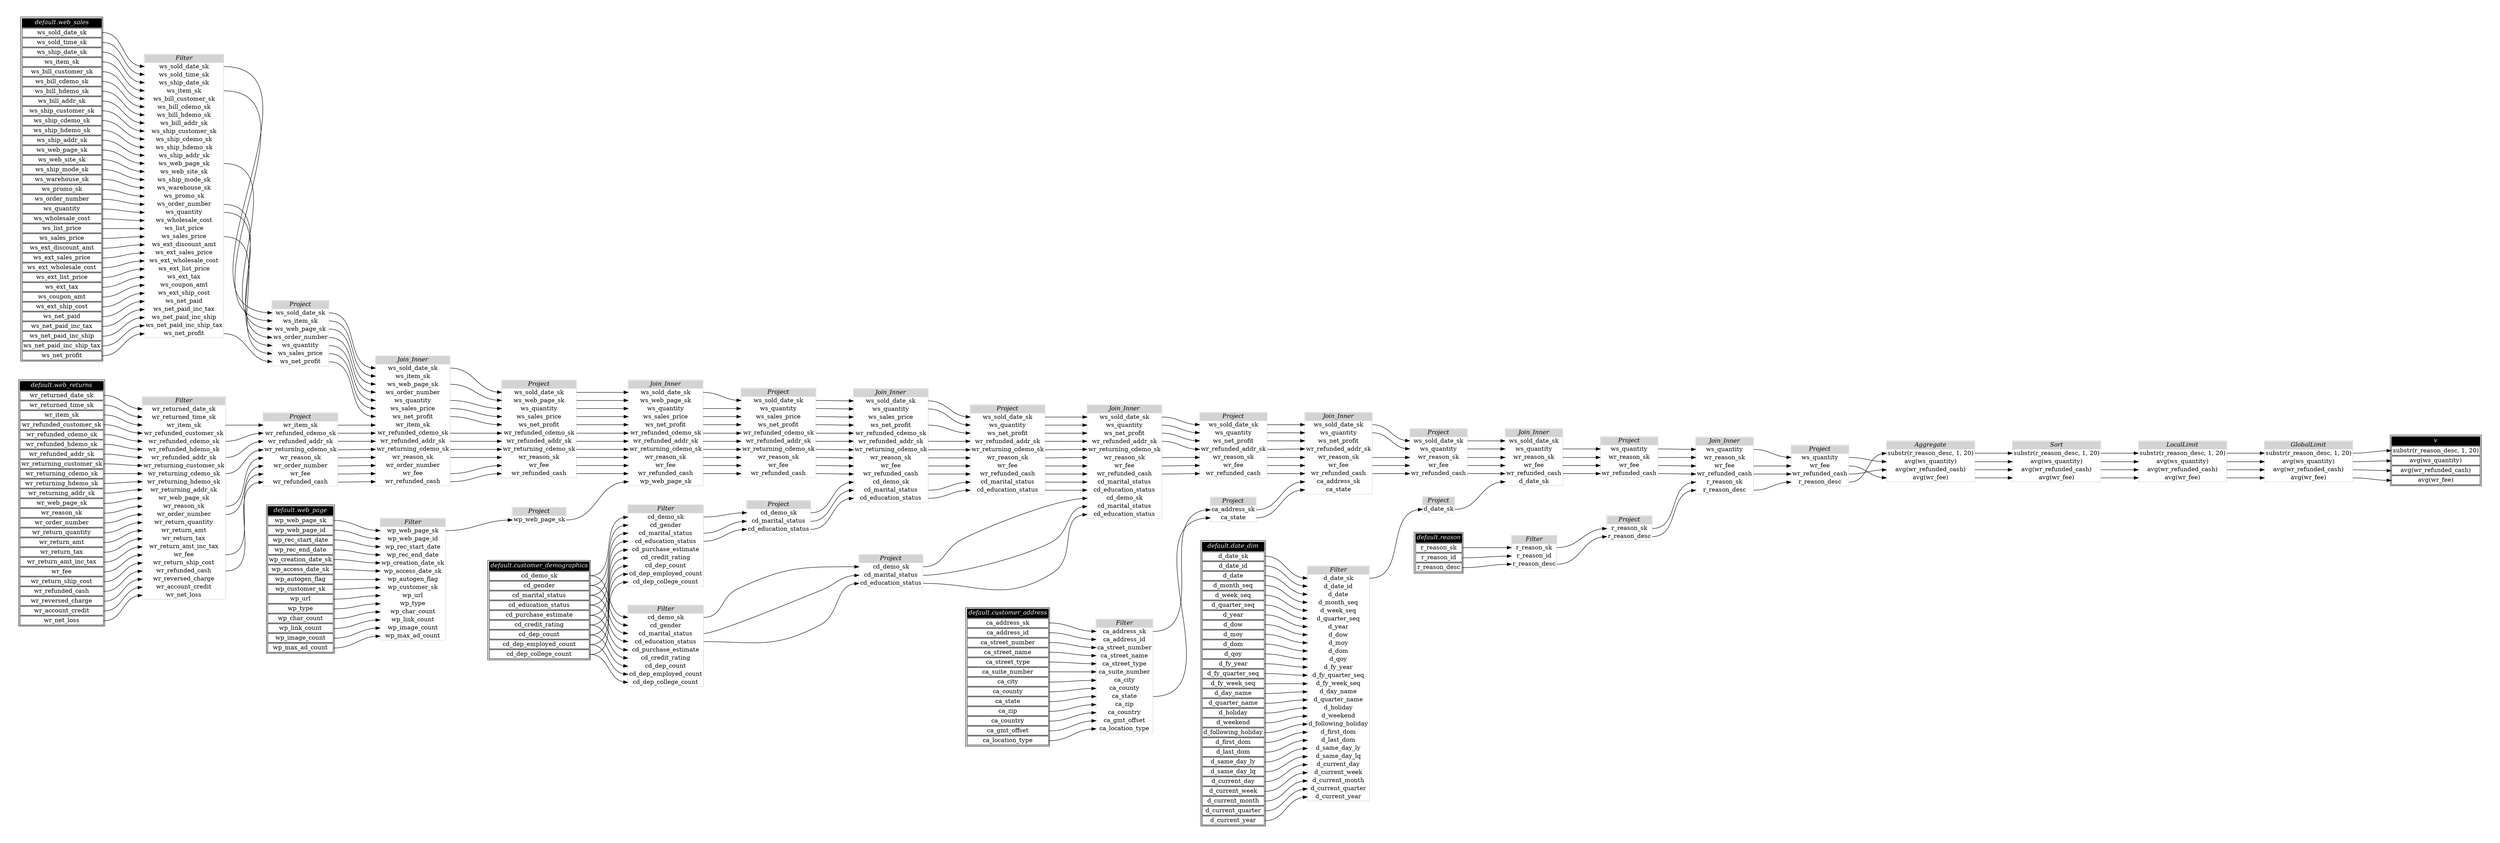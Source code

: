 // Automatically generated by TPCDSFlowTestSuite


digraph {
  graph [pad="0.5" nodesep="0.5" ranksep="1" fontname="Helvetica" rankdir=LR];
  node [shape=plaintext]

  
"Aggregate_295decb" [label=<
<table color="lightgray" border="1" cellborder="0" cellspacing="0">
  <tr><td bgcolor="lightgray" port="nodeName"><i>Aggregate</i></td></tr>
  <tr><td port="0">substr(r_reason_desc, 1, 20)</td></tr>
<tr><td port="1">avg(ws_quantity)</td></tr>
<tr><td port="2">avg(wr_refunded_cash)</td></tr>
<tr><td port="3">avg(wr_fee)</td></tr>
</table>>];
     

"Filter_11ca41c" [label=<
<table color="lightgray" border="1" cellborder="0" cellspacing="0">
  <tr><td bgcolor="lightgray" port="nodeName"><i>Filter</i></td></tr>
  <tr><td port="0">wp_web_page_sk</td></tr>
<tr><td port="1">wp_web_page_id</td></tr>
<tr><td port="2">wp_rec_start_date</td></tr>
<tr><td port="3">wp_rec_end_date</td></tr>
<tr><td port="4">wp_creation_date_sk</td></tr>
<tr><td port="5">wp_access_date_sk</td></tr>
<tr><td port="6">wp_autogen_flag</td></tr>
<tr><td port="7">wp_customer_sk</td></tr>
<tr><td port="8">wp_url</td></tr>
<tr><td port="9">wp_type</td></tr>
<tr><td port="10">wp_char_count</td></tr>
<tr><td port="11">wp_link_count</td></tr>
<tr><td port="12">wp_image_count</td></tr>
<tr><td port="13">wp_max_ad_count</td></tr>
</table>>];
     

"Filter_2bc5980" [label=<
<table color="lightgray" border="1" cellborder="0" cellspacing="0">
  <tr><td bgcolor="lightgray" port="nodeName"><i>Filter</i></td></tr>
  <tr><td port="0">ws_sold_date_sk</td></tr>
<tr><td port="1">ws_sold_time_sk</td></tr>
<tr><td port="2">ws_ship_date_sk</td></tr>
<tr><td port="3">ws_item_sk</td></tr>
<tr><td port="4">ws_bill_customer_sk</td></tr>
<tr><td port="5">ws_bill_cdemo_sk</td></tr>
<tr><td port="6">ws_bill_hdemo_sk</td></tr>
<tr><td port="7">ws_bill_addr_sk</td></tr>
<tr><td port="8">ws_ship_customer_sk</td></tr>
<tr><td port="9">ws_ship_cdemo_sk</td></tr>
<tr><td port="10">ws_ship_hdemo_sk</td></tr>
<tr><td port="11">ws_ship_addr_sk</td></tr>
<tr><td port="12">ws_web_page_sk</td></tr>
<tr><td port="13">ws_web_site_sk</td></tr>
<tr><td port="14">ws_ship_mode_sk</td></tr>
<tr><td port="15">ws_warehouse_sk</td></tr>
<tr><td port="16">ws_promo_sk</td></tr>
<tr><td port="17">ws_order_number</td></tr>
<tr><td port="18">ws_quantity</td></tr>
<tr><td port="19">ws_wholesale_cost</td></tr>
<tr><td port="20">ws_list_price</td></tr>
<tr><td port="21">ws_sales_price</td></tr>
<tr><td port="22">ws_ext_discount_amt</td></tr>
<tr><td port="23">ws_ext_sales_price</td></tr>
<tr><td port="24">ws_ext_wholesale_cost</td></tr>
<tr><td port="25">ws_ext_list_price</td></tr>
<tr><td port="26">ws_ext_tax</td></tr>
<tr><td port="27">ws_coupon_amt</td></tr>
<tr><td port="28">ws_ext_ship_cost</td></tr>
<tr><td port="29">ws_net_paid</td></tr>
<tr><td port="30">ws_net_paid_inc_tax</td></tr>
<tr><td port="31">ws_net_paid_inc_ship</td></tr>
<tr><td port="32">ws_net_paid_inc_ship_tax</td></tr>
<tr><td port="33">ws_net_profit</td></tr>
</table>>];
     

"Filter_523a640" [label=<
<table color="lightgray" border="1" cellborder="0" cellspacing="0">
  <tr><td bgcolor="lightgray" port="nodeName"><i>Filter</i></td></tr>
  <tr><td port="0">wr_returned_date_sk</td></tr>
<tr><td port="1">wr_returned_time_sk</td></tr>
<tr><td port="2">wr_item_sk</td></tr>
<tr><td port="3">wr_refunded_customer_sk</td></tr>
<tr><td port="4">wr_refunded_cdemo_sk</td></tr>
<tr><td port="5">wr_refunded_hdemo_sk</td></tr>
<tr><td port="6">wr_refunded_addr_sk</td></tr>
<tr><td port="7">wr_returning_customer_sk</td></tr>
<tr><td port="8">wr_returning_cdemo_sk</td></tr>
<tr><td port="9">wr_returning_hdemo_sk</td></tr>
<tr><td port="10">wr_returning_addr_sk</td></tr>
<tr><td port="11">wr_web_page_sk</td></tr>
<tr><td port="12">wr_reason_sk</td></tr>
<tr><td port="13">wr_order_number</td></tr>
<tr><td port="14">wr_return_quantity</td></tr>
<tr><td port="15">wr_return_amt</td></tr>
<tr><td port="16">wr_return_tax</td></tr>
<tr><td port="17">wr_return_amt_inc_tax</td></tr>
<tr><td port="18">wr_fee</td></tr>
<tr><td port="19">wr_return_ship_cost</td></tr>
<tr><td port="20">wr_refunded_cash</td></tr>
<tr><td port="21">wr_reversed_charge</td></tr>
<tr><td port="22">wr_account_credit</td></tr>
<tr><td port="23">wr_net_loss</td></tr>
</table>>];
     

"Filter_6f2669e" [label=<
<table color="lightgray" border="1" cellborder="0" cellspacing="0">
  <tr><td bgcolor="lightgray" port="nodeName"><i>Filter</i></td></tr>
  <tr><td port="0">cd_demo_sk</td></tr>
<tr><td port="1">cd_gender</td></tr>
<tr><td port="2">cd_marital_status</td></tr>
<tr><td port="3">cd_education_status</td></tr>
<tr><td port="4">cd_purchase_estimate</td></tr>
<tr><td port="5">cd_credit_rating</td></tr>
<tr><td port="6">cd_dep_count</td></tr>
<tr><td port="7">cd_dep_employed_count</td></tr>
<tr><td port="8">cd_dep_college_count</td></tr>
</table>>];
     

"Filter_710bdc5" [label=<
<table color="lightgray" border="1" cellborder="0" cellspacing="0">
  <tr><td bgcolor="lightgray" port="nodeName"><i>Filter</i></td></tr>
  <tr><td port="0">ca_address_sk</td></tr>
<tr><td port="1">ca_address_id</td></tr>
<tr><td port="2">ca_street_number</td></tr>
<tr><td port="3">ca_street_name</td></tr>
<tr><td port="4">ca_street_type</td></tr>
<tr><td port="5">ca_suite_number</td></tr>
<tr><td port="6">ca_city</td></tr>
<tr><td port="7">ca_county</td></tr>
<tr><td port="8">ca_state</td></tr>
<tr><td port="9">ca_zip</td></tr>
<tr><td port="10">ca_country</td></tr>
<tr><td port="11">ca_gmt_offset</td></tr>
<tr><td port="12">ca_location_type</td></tr>
</table>>];
     

"Filter_73ae892" [label=<
<table color="lightgray" border="1" cellborder="0" cellspacing="0">
  <tr><td bgcolor="lightgray" port="nodeName"><i>Filter</i></td></tr>
  <tr><td port="0">cd_demo_sk</td></tr>
<tr><td port="1">cd_gender</td></tr>
<tr><td port="2">cd_marital_status</td></tr>
<tr><td port="3">cd_education_status</td></tr>
<tr><td port="4">cd_purchase_estimate</td></tr>
<tr><td port="5">cd_credit_rating</td></tr>
<tr><td port="6">cd_dep_count</td></tr>
<tr><td port="7">cd_dep_employed_count</td></tr>
<tr><td port="8">cd_dep_college_count</td></tr>
</table>>];
     

"Filter_a2687f5" [label=<
<table color="lightgray" border="1" cellborder="0" cellspacing="0">
  <tr><td bgcolor="lightgray" port="nodeName"><i>Filter</i></td></tr>
  <tr><td port="0">r_reason_sk</td></tr>
<tr><td port="1">r_reason_id</td></tr>
<tr><td port="2">r_reason_desc</td></tr>
</table>>];
     

"Filter_d9fa463" [label=<
<table color="lightgray" border="1" cellborder="0" cellspacing="0">
  <tr><td bgcolor="lightgray" port="nodeName"><i>Filter</i></td></tr>
  <tr><td port="0">d_date_sk</td></tr>
<tr><td port="1">d_date_id</td></tr>
<tr><td port="2">d_date</td></tr>
<tr><td port="3">d_month_seq</td></tr>
<tr><td port="4">d_week_seq</td></tr>
<tr><td port="5">d_quarter_seq</td></tr>
<tr><td port="6">d_year</td></tr>
<tr><td port="7">d_dow</td></tr>
<tr><td port="8">d_moy</td></tr>
<tr><td port="9">d_dom</td></tr>
<tr><td port="10">d_qoy</td></tr>
<tr><td port="11">d_fy_year</td></tr>
<tr><td port="12">d_fy_quarter_seq</td></tr>
<tr><td port="13">d_fy_week_seq</td></tr>
<tr><td port="14">d_day_name</td></tr>
<tr><td port="15">d_quarter_name</td></tr>
<tr><td port="16">d_holiday</td></tr>
<tr><td port="17">d_weekend</td></tr>
<tr><td port="18">d_following_holiday</td></tr>
<tr><td port="19">d_first_dom</td></tr>
<tr><td port="20">d_last_dom</td></tr>
<tr><td port="21">d_same_day_ly</td></tr>
<tr><td port="22">d_same_day_lq</td></tr>
<tr><td port="23">d_current_day</td></tr>
<tr><td port="24">d_current_week</td></tr>
<tr><td port="25">d_current_month</td></tr>
<tr><td port="26">d_current_quarter</td></tr>
<tr><td port="27">d_current_year</td></tr>
</table>>];
     

"GlobalLimit_e3fc030" [label=<
<table color="lightgray" border="1" cellborder="0" cellspacing="0">
  <tr><td bgcolor="lightgray" port="nodeName"><i>GlobalLimit</i></td></tr>
  <tr><td port="0">substr(r_reason_desc, 1, 20)</td></tr>
<tr><td port="1">avg(ws_quantity)</td></tr>
<tr><td port="2">avg(wr_refunded_cash)</td></tr>
<tr><td port="3">avg(wr_fee)</td></tr>
</table>>];
     

"Join_Inner_21d0003" [label=<
<table color="lightgray" border="1" cellborder="0" cellspacing="0">
  <tr><td bgcolor="lightgray" port="nodeName"><i>Join_Inner</i></td></tr>
  <tr><td port="0">ws_sold_date_sk</td></tr>
<tr><td port="1">ws_quantity</td></tr>
<tr><td port="2">wr_reason_sk</td></tr>
<tr><td port="3">wr_fee</td></tr>
<tr><td port="4">wr_refunded_cash</td></tr>
<tr><td port="5">d_date_sk</td></tr>
</table>>];
     

"Join_Inner_2adec3c" [label=<
<table color="lightgray" border="1" cellborder="0" cellspacing="0">
  <tr><td bgcolor="lightgray" port="nodeName"><i>Join_Inner</i></td></tr>
  <tr><td port="0">ws_quantity</td></tr>
<tr><td port="1">wr_reason_sk</td></tr>
<tr><td port="2">wr_fee</td></tr>
<tr><td port="3">wr_refunded_cash</td></tr>
<tr><td port="4">r_reason_sk</td></tr>
<tr><td port="5">r_reason_desc</td></tr>
</table>>];
     

"Join_Inner_35f6b9f" [label=<
<table color="lightgray" border="1" cellborder="0" cellspacing="0">
  <tr><td bgcolor="lightgray" port="nodeName"><i>Join_Inner</i></td></tr>
  <tr><td port="0">ws_sold_date_sk</td></tr>
<tr><td port="1">ws_quantity</td></tr>
<tr><td port="2">ws_net_profit</td></tr>
<tr><td port="3">wr_refunded_addr_sk</td></tr>
<tr><td port="4">wr_reason_sk</td></tr>
<tr><td port="5">wr_fee</td></tr>
<tr><td port="6">wr_refunded_cash</td></tr>
<tr><td port="7">ca_address_sk</td></tr>
<tr><td port="8">ca_state</td></tr>
</table>>];
     

"Join_Inner_7e3971f" [label=<
<table color="lightgray" border="1" cellborder="0" cellspacing="0">
  <tr><td bgcolor="lightgray" port="nodeName"><i>Join_Inner</i></td></tr>
  <tr><td port="0">ws_sold_date_sk</td></tr>
<tr><td port="1">ws_item_sk</td></tr>
<tr><td port="2">ws_web_page_sk</td></tr>
<tr><td port="3">ws_order_number</td></tr>
<tr><td port="4">ws_quantity</td></tr>
<tr><td port="5">ws_sales_price</td></tr>
<tr><td port="6">ws_net_profit</td></tr>
<tr><td port="7">wr_item_sk</td></tr>
<tr><td port="8">wr_refunded_cdemo_sk</td></tr>
<tr><td port="9">wr_refunded_addr_sk</td></tr>
<tr><td port="10">wr_returning_cdemo_sk</td></tr>
<tr><td port="11">wr_reason_sk</td></tr>
<tr><td port="12">wr_order_number</td></tr>
<tr><td port="13">wr_fee</td></tr>
<tr><td port="14">wr_refunded_cash</td></tr>
</table>>];
     

"Join_Inner_93b5bb0" [label=<
<table color="lightgray" border="1" cellborder="0" cellspacing="0">
  <tr><td bgcolor="lightgray" port="nodeName"><i>Join_Inner</i></td></tr>
  <tr><td port="0">ws_sold_date_sk</td></tr>
<tr><td port="1">ws_quantity</td></tr>
<tr><td port="2">ws_sales_price</td></tr>
<tr><td port="3">ws_net_profit</td></tr>
<tr><td port="4">wr_refunded_cdemo_sk</td></tr>
<tr><td port="5">wr_refunded_addr_sk</td></tr>
<tr><td port="6">wr_returning_cdemo_sk</td></tr>
<tr><td port="7">wr_reason_sk</td></tr>
<tr><td port="8">wr_fee</td></tr>
<tr><td port="9">wr_refunded_cash</td></tr>
<tr><td port="10">cd_demo_sk</td></tr>
<tr><td port="11">cd_marital_status</td></tr>
<tr><td port="12">cd_education_status</td></tr>
</table>>];
     

"Join_Inner_a5cd4a6" [label=<
<table color="lightgray" border="1" cellborder="0" cellspacing="0">
  <tr><td bgcolor="lightgray" port="nodeName"><i>Join_Inner</i></td></tr>
  <tr><td port="0">ws_sold_date_sk</td></tr>
<tr><td port="1">ws_web_page_sk</td></tr>
<tr><td port="2">ws_quantity</td></tr>
<tr><td port="3">ws_sales_price</td></tr>
<tr><td port="4">ws_net_profit</td></tr>
<tr><td port="5">wr_refunded_cdemo_sk</td></tr>
<tr><td port="6">wr_refunded_addr_sk</td></tr>
<tr><td port="7">wr_returning_cdemo_sk</td></tr>
<tr><td port="8">wr_reason_sk</td></tr>
<tr><td port="9">wr_fee</td></tr>
<tr><td port="10">wr_refunded_cash</td></tr>
<tr><td port="11">wp_web_page_sk</td></tr>
</table>>];
     

"Join_Inner_f6ed523" [label=<
<table color="lightgray" border="1" cellborder="0" cellspacing="0">
  <tr><td bgcolor="lightgray" port="nodeName"><i>Join_Inner</i></td></tr>
  <tr><td port="0">ws_sold_date_sk</td></tr>
<tr><td port="1">ws_quantity</td></tr>
<tr><td port="2">ws_net_profit</td></tr>
<tr><td port="3">wr_refunded_addr_sk</td></tr>
<tr><td port="4">wr_returning_cdemo_sk</td></tr>
<tr><td port="5">wr_reason_sk</td></tr>
<tr><td port="6">wr_fee</td></tr>
<tr><td port="7">wr_refunded_cash</td></tr>
<tr><td port="8">cd_marital_status</td></tr>
<tr><td port="9">cd_education_status</td></tr>
<tr><td port="10">cd_demo_sk</td></tr>
<tr><td port="11">cd_marital_status</td></tr>
<tr><td port="12">cd_education_status</td></tr>
</table>>];
     

"LocalLimit_1cca8e0" [label=<
<table color="lightgray" border="1" cellborder="0" cellspacing="0">
  <tr><td bgcolor="lightgray" port="nodeName"><i>LocalLimit</i></td></tr>
  <tr><td port="0">substr(r_reason_desc, 1, 20)</td></tr>
<tr><td port="1">avg(ws_quantity)</td></tr>
<tr><td port="2">avg(wr_refunded_cash)</td></tr>
<tr><td port="3">avg(wr_fee)</td></tr>
</table>>];
     

"Project_0569db4" [label=<
<table color="lightgray" border="1" cellborder="0" cellspacing="0">
  <tr><td bgcolor="lightgray" port="nodeName"><i>Project</i></td></tr>
  <tr><td port="0">ws_quantity</td></tr>
<tr><td port="1">wr_fee</td></tr>
<tr><td port="2">wr_refunded_cash</td></tr>
<tr><td port="3">r_reason_desc</td></tr>
</table>>];
     

"Project_0d37cda" [label=<
<table color="lightgray" border="1" cellborder="0" cellspacing="0">
  <tr><td bgcolor="lightgray" port="nodeName"><i>Project</i></td></tr>
  <tr><td port="0">wp_web_page_sk</td></tr>
</table>>];
     

"Project_4940da4" [label=<
<table color="lightgray" border="1" cellborder="0" cellspacing="0">
  <tr><td bgcolor="lightgray" port="nodeName"><i>Project</i></td></tr>
  <tr><td port="0">r_reason_sk</td></tr>
<tr><td port="1">r_reason_desc</td></tr>
</table>>];
     

"Project_50820db" [label=<
<table color="lightgray" border="1" cellborder="0" cellspacing="0">
  <tr><td bgcolor="lightgray" port="nodeName"><i>Project</i></td></tr>
  <tr><td port="0">wr_item_sk</td></tr>
<tr><td port="1">wr_refunded_cdemo_sk</td></tr>
<tr><td port="2">wr_refunded_addr_sk</td></tr>
<tr><td port="3">wr_returning_cdemo_sk</td></tr>
<tr><td port="4">wr_reason_sk</td></tr>
<tr><td port="5">wr_order_number</td></tr>
<tr><td port="6">wr_fee</td></tr>
<tr><td port="7">wr_refunded_cash</td></tr>
</table>>];
     

"Project_5390f51" [label=<
<table color="lightgray" border="1" cellborder="0" cellspacing="0">
  <tr><td bgcolor="lightgray" port="nodeName"><i>Project</i></td></tr>
  <tr><td port="0">cd_demo_sk</td></tr>
<tr><td port="1">cd_marital_status</td></tr>
<tr><td port="2">cd_education_status</td></tr>
</table>>];
     

"Project_7036eca" [label=<
<table color="lightgray" border="1" cellborder="0" cellspacing="0">
  <tr><td bgcolor="lightgray" port="nodeName"><i>Project</i></td></tr>
  <tr><td port="0">ws_sold_date_sk</td></tr>
<tr><td port="1">ws_quantity</td></tr>
<tr><td port="2">ws_net_profit</td></tr>
<tr><td port="3">wr_refunded_addr_sk</td></tr>
<tr><td port="4">wr_returning_cdemo_sk</td></tr>
<tr><td port="5">wr_reason_sk</td></tr>
<tr><td port="6">wr_fee</td></tr>
<tr><td port="7">wr_refunded_cash</td></tr>
<tr><td port="8">cd_marital_status</td></tr>
<tr><td port="9">cd_education_status</td></tr>
</table>>];
     

"Project_88e8281" [label=<
<table color="lightgray" border="1" cellborder="0" cellspacing="0">
  <tr><td bgcolor="lightgray" port="nodeName"><i>Project</i></td></tr>
  <tr><td port="0">cd_demo_sk</td></tr>
<tr><td port="1">cd_marital_status</td></tr>
<tr><td port="2">cd_education_status</td></tr>
</table>>];
     

"Project_991ddc4" [label=<
<table color="lightgray" border="1" cellborder="0" cellspacing="0">
  <tr><td bgcolor="lightgray" port="nodeName"><i>Project</i></td></tr>
  <tr><td port="0">ws_sold_date_sk</td></tr>
<tr><td port="1">ws_quantity</td></tr>
<tr><td port="2">wr_reason_sk</td></tr>
<tr><td port="3">wr_fee</td></tr>
<tr><td port="4">wr_refunded_cash</td></tr>
</table>>];
     

"Project_b2585c4" [label=<
<table color="lightgray" border="1" cellborder="0" cellspacing="0">
  <tr><td bgcolor="lightgray" port="nodeName"><i>Project</i></td></tr>
  <tr><td port="0">ws_quantity</td></tr>
<tr><td port="1">wr_reason_sk</td></tr>
<tr><td port="2">wr_fee</td></tr>
<tr><td port="3">wr_refunded_cash</td></tr>
</table>>];
     

"Project_c6f1b71" [label=<
<table color="lightgray" border="1" cellborder="0" cellspacing="0">
  <tr><td bgcolor="lightgray" port="nodeName"><i>Project</i></td></tr>
  <tr><td port="0">ca_address_sk</td></tr>
<tr><td port="1">ca_state</td></tr>
</table>>];
     

"Project_d8b5237" [label=<
<table color="lightgray" border="1" cellborder="0" cellspacing="0">
  <tr><td bgcolor="lightgray" port="nodeName"><i>Project</i></td></tr>
  <tr><td port="0">d_date_sk</td></tr>
</table>>];
     

"Project_dac9060" [label=<
<table color="lightgray" border="1" cellborder="0" cellspacing="0">
  <tr><td bgcolor="lightgray" port="nodeName"><i>Project</i></td></tr>
  <tr><td port="0">ws_sold_date_sk</td></tr>
<tr><td port="1">ws_web_page_sk</td></tr>
<tr><td port="2">ws_quantity</td></tr>
<tr><td port="3">ws_sales_price</td></tr>
<tr><td port="4">ws_net_profit</td></tr>
<tr><td port="5">wr_refunded_cdemo_sk</td></tr>
<tr><td port="6">wr_refunded_addr_sk</td></tr>
<tr><td port="7">wr_returning_cdemo_sk</td></tr>
<tr><td port="8">wr_reason_sk</td></tr>
<tr><td port="9">wr_fee</td></tr>
<tr><td port="10">wr_refunded_cash</td></tr>
</table>>];
     

"Project_dedb735" [label=<
<table color="lightgray" border="1" cellborder="0" cellspacing="0">
  <tr><td bgcolor="lightgray" port="nodeName"><i>Project</i></td></tr>
  <tr><td port="0">ws_sold_date_sk</td></tr>
<tr><td port="1">ws_quantity</td></tr>
<tr><td port="2">ws_sales_price</td></tr>
<tr><td port="3">ws_net_profit</td></tr>
<tr><td port="4">wr_refunded_cdemo_sk</td></tr>
<tr><td port="5">wr_refunded_addr_sk</td></tr>
<tr><td port="6">wr_returning_cdemo_sk</td></tr>
<tr><td port="7">wr_reason_sk</td></tr>
<tr><td port="8">wr_fee</td></tr>
<tr><td port="9">wr_refunded_cash</td></tr>
</table>>];
     

"Project_f2d4c81" [label=<
<table color="lightgray" border="1" cellborder="0" cellspacing="0">
  <tr><td bgcolor="lightgray" port="nodeName"><i>Project</i></td></tr>
  <tr><td port="0">ws_sold_date_sk</td></tr>
<tr><td port="1">ws_item_sk</td></tr>
<tr><td port="2">ws_web_page_sk</td></tr>
<tr><td port="3">ws_order_number</td></tr>
<tr><td port="4">ws_quantity</td></tr>
<tr><td port="5">ws_sales_price</td></tr>
<tr><td port="6">ws_net_profit</td></tr>
</table>>];
     

"Project_fb44339" [label=<
<table color="lightgray" border="1" cellborder="0" cellspacing="0">
  <tr><td bgcolor="lightgray" port="nodeName"><i>Project</i></td></tr>
  <tr><td port="0">ws_sold_date_sk</td></tr>
<tr><td port="1">ws_quantity</td></tr>
<tr><td port="2">ws_net_profit</td></tr>
<tr><td port="3">wr_refunded_addr_sk</td></tr>
<tr><td port="4">wr_reason_sk</td></tr>
<tr><td port="5">wr_fee</td></tr>
<tr><td port="6">wr_refunded_cash</td></tr>
</table>>];
     

"Sort_9555885" [label=<
<table color="lightgray" border="1" cellborder="0" cellspacing="0">
  <tr><td bgcolor="lightgray" port="nodeName"><i>Sort</i></td></tr>
  <tr><td port="0">substr(r_reason_desc, 1, 20)</td></tr>
<tr><td port="1">avg(ws_quantity)</td></tr>
<tr><td port="2">avg(wr_refunded_cash)</td></tr>
<tr><td port="3">avg(wr_fee)</td></tr>
</table>>];
     

"default.customer_address" [color="black" label=<
<table>
  <tr><td bgcolor="black" port="nodeName"><i><font color="white">default.customer_address</font></i></td></tr>
  <tr><td port="0">ca_address_sk</td></tr>
<tr><td port="1">ca_address_id</td></tr>
<tr><td port="2">ca_street_number</td></tr>
<tr><td port="3">ca_street_name</td></tr>
<tr><td port="4">ca_street_type</td></tr>
<tr><td port="5">ca_suite_number</td></tr>
<tr><td port="6">ca_city</td></tr>
<tr><td port="7">ca_county</td></tr>
<tr><td port="8">ca_state</td></tr>
<tr><td port="9">ca_zip</td></tr>
<tr><td port="10">ca_country</td></tr>
<tr><td port="11">ca_gmt_offset</td></tr>
<tr><td port="12">ca_location_type</td></tr>
</table>>];
     

"default.customer_demographics" [color="black" label=<
<table>
  <tr><td bgcolor="black" port="nodeName"><i><font color="white">default.customer_demographics</font></i></td></tr>
  <tr><td port="0">cd_demo_sk</td></tr>
<tr><td port="1">cd_gender</td></tr>
<tr><td port="2">cd_marital_status</td></tr>
<tr><td port="3">cd_education_status</td></tr>
<tr><td port="4">cd_purchase_estimate</td></tr>
<tr><td port="5">cd_credit_rating</td></tr>
<tr><td port="6">cd_dep_count</td></tr>
<tr><td port="7">cd_dep_employed_count</td></tr>
<tr><td port="8">cd_dep_college_count</td></tr>
</table>>];
     

"default.date_dim" [color="black" label=<
<table>
  <tr><td bgcolor="black" port="nodeName"><i><font color="white">default.date_dim</font></i></td></tr>
  <tr><td port="0">d_date_sk</td></tr>
<tr><td port="1">d_date_id</td></tr>
<tr><td port="2">d_date</td></tr>
<tr><td port="3">d_month_seq</td></tr>
<tr><td port="4">d_week_seq</td></tr>
<tr><td port="5">d_quarter_seq</td></tr>
<tr><td port="6">d_year</td></tr>
<tr><td port="7">d_dow</td></tr>
<tr><td port="8">d_moy</td></tr>
<tr><td port="9">d_dom</td></tr>
<tr><td port="10">d_qoy</td></tr>
<tr><td port="11">d_fy_year</td></tr>
<tr><td port="12">d_fy_quarter_seq</td></tr>
<tr><td port="13">d_fy_week_seq</td></tr>
<tr><td port="14">d_day_name</td></tr>
<tr><td port="15">d_quarter_name</td></tr>
<tr><td port="16">d_holiday</td></tr>
<tr><td port="17">d_weekend</td></tr>
<tr><td port="18">d_following_holiday</td></tr>
<tr><td port="19">d_first_dom</td></tr>
<tr><td port="20">d_last_dom</td></tr>
<tr><td port="21">d_same_day_ly</td></tr>
<tr><td port="22">d_same_day_lq</td></tr>
<tr><td port="23">d_current_day</td></tr>
<tr><td port="24">d_current_week</td></tr>
<tr><td port="25">d_current_month</td></tr>
<tr><td port="26">d_current_quarter</td></tr>
<tr><td port="27">d_current_year</td></tr>
</table>>];
     

"default.reason" [color="black" label=<
<table>
  <tr><td bgcolor="black" port="nodeName"><i><font color="white">default.reason</font></i></td></tr>
  <tr><td port="0">r_reason_sk</td></tr>
<tr><td port="1">r_reason_id</td></tr>
<tr><td port="2">r_reason_desc</td></tr>
</table>>];
     

"default.web_page" [color="black" label=<
<table>
  <tr><td bgcolor="black" port="nodeName"><i><font color="white">default.web_page</font></i></td></tr>
  <tr><td port="0">wp_web_page_sk</td></tr>
<tr><td port="1">wp_web_page_id</td></tr>
<tr><td port="2">wp_rec_start_date</td></tr>
<tr><td port="3">wp_rec_end_date</td></tr>
<tr><td port="4">wp_creation_date_sk</td></tr>
<tr><td port="5">wp_access_date_sk</td></tr>
<tr><td port="6">wp_autogen_flag</td></tr>
<tr><td port="7">wp_customer_sk</td></tr>
<tr><td port="8">wp_url</td></tr>
<tr><td port="9">wp_type</td></tr>
<tr><td port="10">wp_char_count</td></tr>
<tr><td port="11">wp_link_count</td></tr>
<tr><td port="12">wp_image_count</td></tr>
<tr><td port="13">wp_max_ad_count</td></tr>
</table>>];
     

"default.web_returns" [color="black" label=<
<table>
  <tr><td bgcolor="black" port="nodeName"><i><font color="white">default.web_returns</font></i></td></tr>
  <tr><td port="0">wr_returned_date_sk</td></tr>
<tr><td port="1">wr_returned_time_sk</td></tr>
<tr><td port="2">wr_item_sk</td></tr>
<tr><td port="3">wr_refunded_customer_sk</td></tr>
<tr><td port="4">wr_refunded_cdemo_sk</td></tr>
<tr><td port="5">wr_refunded_hdemo_sk</td></tr>
<tr><td port="6">wr_refunded_addr_sk</td></tr>
<tr><td port="7">wr_returning_customer_sk</td></tr>
<tr><td port="8">wr_returning_cdemo_sk</td></tr>
<tr><td port="9">wr_returning_hdemo_sk</td></tr>
<tr><td port="10">wr_returning_addr_sk</td></tr>
<tr><td port="11">wr_web_page_sk</td></tr>
<tr><td port="12">wr_reason_sk</td></tr>
<tr><td port="13">wr_order_number</td></tr>
<tr><td port="14">wr_return_quantity</td></tr>
<tr><td port="15">wr_return_amt</td></tr>
<tr><td port="16">wr_return_tax</td></tr>
<tr><td port="17">wr_return_amt_inc_tax</td></tr>
<tr><td port="18">wr_fee</td></tr>
<tr><td port="19">wr_return_ship_cost</td></tr>
<tr><td port="20">wr_refunded_cash</td></tr>
<tr><td port="21">wr_reversed_charge</td></tr>
<tr><td port="22">wr_account_credit</td></tr>
<tr><td port="23">wr_net_loss</td></tr>
</table>>];
     

"default.web_sales" [color="black" label=<
<table>
  <tr><td bgcolor="black" port="nodeName"><i><font color="white">default.web_sales</font></i></td></tr>
  <tr><td port="0">ws_sold_date_sk</td></tr>
<tr><td port="1">ws_sold_time_sk</td></tr>
<tr><td port="2">ws_ship_date_sk</td></tr>
<tr><td port="3">ws_item_sk</td></tr>
<tr><td port="4">ws_bill_customer_sk</td></tr>
<tr><td port="5">ws_bill_cdemo_sk</td></tr>
<tr><td port="6">ws_bill_hdemo_sk</td></tr>
<tr><td port="7">ws_bill_addr_sk</td></tr>
<tr><td port="8">ws_ship_customer_sk</td></tr>
<tr><td port="9">ws_ship_cdemo_sk</td></tr>
<tr><td port="10">ws_ship_hdemo_sk</td></tr>
<tr><td port="11">ws_ship_addr_sk</td></tr>
<tr><td port="12">ws_web_page_sk</td></tr>
<tr><td port="13">ws_web_site_sk</td></tr>
<tr><td port="14">ws_ship_mode_sk</td></tr>
<tr><td port="15">ws_warehouse_sk</td></tr>
<tr><td port="16">ws_promo_sk</td></tr>
<tr><td port="17">ws_order_number</td></tr>
<tr><td port="18">ws_quantity</td></tr>
<tr><td port="19">ws_wholesale_cost</td></tr>
<tr><td port="20">ws_list_price</td></tr>
<tr><td port="21">ws_sales_price</td></tr>
<tr><td port="22">ws_ext_discount_amt</td></tr>
<tr><td port="23">ws_ext_sales_price</td></tr>
<tr><td port="24">ws_ext_wholesale_cost</td></tr>
<tr><td port="25">ws_ext_list_price</td></tr>
<tr><td port="26">ws_ext_tax</td></tr>
<tr><td port="27">ws_coupon_amt</td></tr>
<tr><td port="28">ws_ext_ship_cost</td></tr>
<tr><td port="29">ws_net_paid</td></tr>
<tr><td port="30">ws_net_paid_inc_tax</td></tr>
<tr><td port="31">ws_net_paid_inc_ship</td></tr>
<tr><td port="32">ws_net_paid_inc_ship_tax</td></tr>
<tr><td port="33">ws_net_profit</td></tr>
</table>>];
     

"v" [color="black" label=<
<table>
  <tr><td bgcolor="black" port="nodeName"><i><font color="white">v</font></i></td></tr>
  <tr><td port="0">substr(r_reason_desc, 1, 20)</td></tr>
<tr><td port="1">avg(ws_quantity)</td></tr>
<tr><td port="2">avg(wr_refunded_cash)</td></tr>
<tr><td port="3">avg(wr_fee)</td></tr>
</table>>];
     
  "Aggregate_295decb":0 -> "Sort_9555885":0;
"Aggregate_295decb":1 -> "Sort_9555885":1;
"Aggregate_295decb":2 -> "Sort_9555885":2;
"Aggregate_295decb":3 -> "Sort_9555885":3;
"Filter_11ca41c":0 -> "Project_0d37cda":0;
"Filter_2bc5980":0 -> "Project_f2d4c81":0;
"Filter_2bc5980":12 -> "Project_f2d4c81":2;
"Filter_2bc5980":17 -> "Project_f2d4c81":3;
"Filter_2bc5980":18 -> "Project_f2d4c81":4;
"Filter_2bc5980":21 -> "Project_f2d4c81":5;
"Filter_2bc5980":3 -> "Project_f2d4c81":1;
"Filter_2bc5980":33 -> "Project_f2d4c81":6;
"Filter_523a640":12 -> "Project_50820db":4;
"Filter_523a640":13 -> "Project_50820db":5;
"Filter_523a640":18 -> "Project_50820db":6;
"Filter_523a640":2 -> "Project_50820db":0;
"Filter_523a640":20 -> "Project_50820db":7;
"Filter_523a640":4 -> "Project_50820db":1;
"Filter_523a640":6 -> "Project_50820db":2;
"Filter_523a640":8 -> "Project_50820db":3;
"Filter_6f2669e":0 -> "Project_88e8281":0;
"Filter_6f2669e":2 -> "Project_88e8281":1;
"Filter_6f2669e":3 -> "Project_88e8281":2;
"Filter_710bdc5":0 -> "Project_c6f1b71":0;
"Filter_710bdc5":8 -> "Project_c6f1b71":1;
"Filter_73ae892":0 -> "Project_5390f51":0;
"Filter_73ae892":2 -> "Project_5390f51":1;
"Filter_73ae892":3 -> "Project_5390f51":2;
"Filter_a2687f5":0 -> "Project_4940da4":0;
"Filter_a2687f5":2 -> "Project_4940da4":1;
"Filter_d9fa463":0 -> "Project_d8b5237":0;
"GlobalLimit_e3fc030":0 -> "v":0;
"GlobalLimit_e3fc030":1 -> "v":1;
"GlobalLimit_e3fc030":2 -> "v":2;
"GlobalLimit_e3fc030":3 -> "v":3;
"Join_Inner_21d0003":1 -> "Project_b2585c4":0;
"Join_Inner_21d0003":2 -> "Project_b2585c4":1;
"Join_Inner_21d0003":3 -> "Project_b2585c4":2;
"Join_Inner_21d0003":4 -> "Project_b2585c4":3;
"Join_Inner_2adec3c":0 -> "Project_0569db4":0;
"Join_Inner_2adec3c":2 -> "Project_0569db4":1;
"Join_Inner_2adec3c":3 -> "Project_0569db4":2;
"Join_Inner_2adec3c":5 -> "Project_0569db4":3;
"Join_Inner_35f6b9f":0 -> "Project_991ddc4":0;
"Join_Inner_35f6b9f":1 -> "Project_991ddc4":1;
"Join_Inner_35f6b9f":4 -> "Project_991ddc4":2;
"Join_Inner_35f6b9f":5 -> "Project_991ddc4":3;
"Join_Inner_35f6b9f":6 -> "Project_991ddc4":4;
"Join_Inner_7e3971f":0 -> "Project_dac9060":0;
"Join_Inner_7e3971f":10 -> "Project_dac9060":7;
"Join_Inner_7e3971f":11 -> "Project_dac9060":8;
"Join_Inner_7e3971f":13 -> "Project_dac9060":9;
"Join_Inner_7e3971f":14 -> "Project_dac9060":10;
"Join_Inner_7e3971f":2 -> "Project_dac9060":1;
"Join_Inner_7e3971f":4 -> "Project_dac9060":2;
"Join_Inner_7e3971f":5 -> "Project_dac9060":3;
"Join_Inner_7e3971f":6 -> "Project_dac9060":4;
"Join_Inner_7e3971f":8 -> "Project_dac9060":5;
"Join_Inner_7e3971f":9 -> "Project_dac9060":6;
"Join_Inner_93b5bb0":0 -> "Project_7036eca":0;
"Join_Inner_93b5bb0":1 -> "Project_7036eca":1;
"Join_Inner_93b5bb0":11 -> "Project_7036eca":8;
"Join_Inner_93b5bb0":12 -> "Project_7036eca":9;
"Join_Inner_93b5bb0":3 -> "Project_7036eca":2;
"Join_Inner_93b5bb0":5 -> "Project_7036eca":3;
"Join_Inner_93b5bb0":6 -> "Project_7036eca":4;
"Join_Inner_93b5bb0":7 -> "Project_7036eca":5;
"Join_Inner_93b5bb0":8 -> "Project_7036eca":6;
"Join_Inner_93b5bb0":9 -> "Project_7036eca":7;
"Join_Inner_a5cd4a6":0 -> "Project_dedb735":0;
"Join_Inner_a5cd4a6":10 -> "Project_dedb735":9;
"Join_Inner_a5cd4a6":2 -> "Project_dedb735":1;
"Join_Inner_a5cd4a6":3 -> "Project_dedb735":2;
"Join_Inner_a5cd4a6":4 -> "Project_dedb735":3;
"Join_Inner_a5cd4a6":5 -> "Project_dedb735":4;
"Join_Inner_a5cd4a6":6 -> "Project_dedb735":5;
"Join_Inner_a5cd4a6":7 -> "Project_dedb735":6;
"Join_Inner_a5cd4a6":8 -> "Project_dedb735":7;
"Join_Inner_a5cd4a6":9 -> "Project_dedb735":8;
"Join_Inner_f6ed523":0 -> "Project_fb44339":0;
"Join_Inner_f6ed523":1 -> "Project_fb44339":1;
"Join_Inner_f6ed523":2 -> "Project_fb44339":2;
"Join_Inner_f6ed523":3 -> "Project_fb44339":3;
"Join_Inner_f6ed523":5 -> "Project_fb44339":4;
"Join_Inner_f6ed523":6 -> "Project_fb44339":5;
"Join_Inner_f6ed523":7 -> "Project_fb44339":6;
"LocalLimit_1cca8e0":0 -> "GlobalLimit_e3fc030":0;
"LocalLimit_1cca8e0":1 -> "GlobalLimit_e3fc030":1;
"LocalLimit_1cca8e0":2 -> "GlobalLimit_e3fc030":2;
"LocalLimit_1cca8e0":3 -> "GlobalLimit_e3fc030":3;
"Project_0569db4":0 -> "Aggregate_295decb":1;
"Project_0569db4":1 -> "Aggregate_295decb":3;
"Project_0569db4":2 -> "Aggregate_295decb":2;
"Project_0569db4":3 -> "Aggregate_295decb":0;
"Project_0d37cda":0 -> "Join_Inner_a5cd4a6":11;
"Project_4940da4":0 -> "Join_Inner_2adec3c":4;
"Project_4940da4":1 -> "Join_Inner_2adec3c":5;
"Project_50820db":0 -> "Join_Inner_7e3971f":7;
"Project_50820db":1 -> "Join_Inner_7e3971f":8;
"Project_50820db":2 -> "Join_Inner_7e3971f":9;
"Project_50820db":3 -> "Join_Inner_7e3971f":10;
"Project_50820db":4 -> "Join_Inner_7e3971f":11;
"Project_50820db":5 -> "Join_Inner_7e3971f":12;
"Project_50820db":6 -> "Join_Inner_7e3971f":13;
"Project_50820db":7 -> "Join_Inner_7e3971f":14;
"Project_5390f51":0 -> "Join_Inner_93b5bb0":10;
"Project_5390f51":1 -> "Join_Inner_93b5bb0":11;
"Project_5390f51":2 -> "Join_Inner_93b5bb0":12;
"Project_7036eca":0 -> "Join_Inner_f6ed523":0;
"Project_7036eca":1 -> "Join_Inner_f6ed523":1;
"Project_7036eca":2 -> "Join_Inner_f6ed523":2;
"Project_7036eca":3 -> "Join_Inner_f6ed523":3;
"Project_7036eca":4 -> "Join_Inner_f6ed523":4;
"Project_7036eca":5 -> "Join_Inner_f6ed523":5;
"Project_7036eca":6 -> "Join_Inner_f6ed523":6;
"Project_7036eca":7 -> "Join_Inner_f6ed523":7;
"Project_7036eca":8 -> "Join_Inner_f6ed523":8;
"Project_7036eca":9 -> "Join_Inner_f6ed523":9;
"Project_88e8281":0 -> "Join_Inner_f6ed523":10;
"Project_88e8281":1 -> "Join_Inner_f6ed523":11;
"Project_88e8281":2 -> "Join_Inner_f6ed523":12;
"Project_991ddc4":0 -> "Join_Inner_21d0003":0;
"Project_991ddc4":1 -> "Join_Inner_21d0003":1;
"Project_991ddc4":2 -> "Join_Inner_21d0003":2;
"Project_991ddc4":3 -> "Join_Inner_21d0003":3;
"Project_991ddc4":4 -> "Join_Inner_21d0003":4;
"Project_b2585c4":0 -> "Join_Inner_2adec3c":0;
"Project_b2585c4":1 -> "Join_Inner_2adec3c":1;
"Project_b2585c4":2 -> "Join_Inner_2adec3c":2;
"Project_b2585c4":3 -> "Join_Inner_2adec3c":3;
"Project_c6f1b71":0 -> "Join_Inner_35f6b9f":7;
"Project_c6f1b71":1 -> "Join_Inner_35f6b9f":8;
"Project_d8b5237":0 -> "Join_Inner_21d0003":5;
"Project_dac9060":0 -> "Join_Inner_a5cd4a6":0;
"Project_dac9060":1 -> "Join_Inner_a5cd4a6":1;
"Project_dac9060":10 -> "Join_Inner_a5cd4a6":10;
"Project_dac9060":2 -> "Join_Inner_a5cd4a6":2;
"Project_dac9060":3 -> "Join_Inner_a5cd4a6":3;
"Project_dac9060":4 -> "Join_Inner_a5cd4a6":4;
"Project_dac9060":5 -> "Join_Inner_a5cd4a6":5;
"Project_dac9060":6 -> "Join_Inner_a5cd4a6":6;
"Project_dac9060":7 -> "Join_Inner_a5cd4a6":7;
"Project_dac9060":8 -> "Join_Inner_a5cd4a6":8;
"Project_dac9060":9 -> "Join_Inner_a5cd4a6":9;
"Project_dedb735":0 -> "Join_Inner_93b5bb0":0;
"Project_dedb735":1 -> "Join_Inner_93b5bb0":1;
"Project_dedb735":2 -> "Join_Inner_93b5bb0":2;
"Project_dedb735":3 -> "Join_Inner_93b5bb0":3;
"Project_dedb735":4 -> "Join_Inner_93b5bb0":4;
"Project_dedb735":5 -> "Join_Inner_93b5bb0":5;
"Project_dedb735":6 -> "Join_Inner_93b5bb0":6;
"Project_dedb735":7 -> "Join_Inner_93b5bb0":7;
"Project_dedb735":8 -> "Join_Inner_93b5bb0":8;
"Project_dedb735":9 -> "Join_Inner_93b5bb0":9;
"Project_f2d4c81":0 -> "Join_Inner_7e3971f":0;
"Project_f2d4c81":1 -> "Join_Inner_7e3971f":1;
"Project_f2d4c81":2 -> "Join_Inner_7e3971f":2;
"Project_f2d4c81":3 -> "Join_Inner_7e3971f":3;
"Project_f2d4c81":4 -> "Join_Inner_7e3971f":4;
"Project_f2d4c81":5 -> "Join_Inner_7e3971f":5;
"Project_f2d4c81":6 -> "Join_Inner_7e3971f":6;
"Project_fb44339":0 -> "Join_Inner_35f6b9f":0;
"Project_fb44339":1 -> "Join_Inner_35f6b9f":1;
"Project_fb44339":2 -> "Join_Inner_35f6b9f":2;
"Project_fb44339":3 -> "Join_Inner_35f6b9f":3;
"Project_fb44339":4 -> "Join_Inner_35f6b9f":4;
"Project_fb44339":5 -> "Join_Inner_35f6b9f":5;
"Project_fb44339":6 -> "Join_Inner_35f6b9f":6;
"Sort_9555885":0 -> "LocalLimit_1cca8e0":0;
"Sort_9555885":1 -> "LocalLimit_1cca8e0":1;
"Sort_9555885":2 -> "LocalLimit_1cca8e0":2;
"Sort_9555885":3 -> "LocalLimit_1cca8e0":3;
"default.customer_address":0 -> "Filter_710bdc5":0;
"default.customer_address":1 -> "Filter_710bdc5":1;
"default.customer_address":10 -> "Filter_710bdc5":10;
"default.customer_address":11 -> "Filter_710bdc5":11;
"default.customer_address":12 -> "Filter_710bdc5":12;
"default.customer_address":2 -> "Filter_710bdc5":2;
"default.customer_address":3 -> "Filter_710bdc5":3;
"default.customer_address":4 -> "Filter_710bdc5":4;
"default.customer_address":5 -> "Filter_710bdc5":5;
"default.customer_address":6 -> "Filter_710bdc5":6;
"default.customer_address":7 -> "Filter_710bdc5":7;
"default.customer_address":8 -> "Filter_710bdc5":8;
"default.customer_address":9 -> "Filter_710bdc5":9;
"default.customer_demographics":0 -> "Filter_6f2669e":0;
"default.customer_demographics":0 -> "Filter_73ae892":0;
"default.customer_demographics":1 -> "Filter_6f2669e":1;
"default.customer_demographics":1 -> "Filter_73ae892":1;
"default.customer_demographics":2 -> "Filter_6f2669e":2;
"default.customer_demographics":2 -> "Filter_73ae892":2;
"default.customer_demographics":3 -> "Filter_6f2669e":3;
"default.customer_demographics":3 -> "Filter_73ae892":3;
"default.customer_demographics":4 -> "Filter_6f2669e":4;
"default.customer_demographics":4 -> "Filter_73ae892":4;
"default.customer_demographics":5 -> "Filter_6f2669e":5;
"default.customer_demographics":5 -> "Filter_73ae892":5;
"default.customer_demographics":6 -> "Filter_6f2669e":6;
"default.customer_demographics":6 -> "Filter_73ae892":6;
"default.customer_demographics":7 -> "Filter_6f2669e":7;
"default.customer_demographics":7 -> "Filter_73ae892":7;
"default.customer_demographics":8 -> "Filter_6f2669e":8;
"default.customer_demographics":8 -> "Filter_73ae892":8;
"default.date_dim":0 -> "Filter_d9fa463":0;
"default.date_dim":1 -> "Filter_d9fa463":1;
"default.date_dim":10 -> "Filter_d9fa463":10;
"default.date_dim":11 -> "Filter_d9fa463":11;
"default.date_dim":12 -> "Filter_d9fa463":12;
"default.date_dim":13 -> "Filter_d9fa463":13;
"default.date_dim":14 -> "Filter_d9fa463":14;
"default.date_dim":15 -> "Filter_d9fa463":15;
"default.date_dim":16 -> "Filter_d9fa463":16;
"default.date_dim":17 -> "Filter_d9fa463":17;
"default.date_dim":18 -> "Filter_d9fa463":18;
"default.date_dim":19 -> "Filter_d9fa463":19;
"default.date_dim":2 -> "Filter_d9fa463":2;
"default.date_dim":20 -> "Filter_d9fa463":20;
"default.date_dim":21 -> "Filter_d9fa463":21;
"default.date_dim":22 -> "Filter_d9fa463":22;
"default.date_dim":23 -> "Filter_d9fa463":23;
"default.date_dim":24 -> "Filter_d9fa463":24;
"default.date_dim":25 -> "Filter_d9fa463":25;
"default.date_dim":26 -> "Filter_d9fa463":26;
"default.date_dim":27 -> "Filter_d9fa463":27;
"default.date_dim":3 -> "Filter_d9fa463":3;
"default.date_dim":4 -> "Filter_d9fa463":4;
"default.date_dim":5 -> "Filter_d9fa463":5;
"default.date_dim":6 -> "Filter_d9fa463":6;
"default.date_dim":7 -> "Filter_d9fa463":7;
"default.date_dim":8 -> "Filter_d9fa463":8;
"default.date_dim":9 -> "Filter_d9fa463":9;
"default.reason":0 -> "Filter_a2687f5":0;
"default.reason":1 -> "Filter_a2687f5":1;
"default.reason":2 -> "Filter_a2687f5":2;
"default.web_page":0 -> "Filter_11ca41c":0;
"default.web_page":1 -> "Filter_11ca41c":1;
"default.web_page":10 -> "Filter_11ca41c":10;
"default.web_page":11 -> "Filter_11ca41c":11;
"default.web_page":12 -> "Filter_11ca41c":12;
"default.web_page":13 -> "Filter_11ca41c":13;
"default.web_page":2 -> "Filter_11ca41c":2;
"default.web_page":3 -> "Filter_11ca41c":3;
"default.web_page":4 -> "Filter_11ca41c":4;
"default.web_page":5 -> "Filter_11ca41c":5;
"default.web_page":6 -> "Filter_11ca41c":6;
"default.web_page":7 -> "Filter_11ca41c":7;
"default.web_page":8 -> "Filter_11ca41c":8;
"default.web_page":9 -> "Filter_11ca41c":9;
"default.web_returns":0 -> "Filter_523a640":0;
"default.web_returns":1 -> "Filter_523a640":1;
"default.web_returns":10 -> "Filter_523a640":10;
"default.web_returns":11 -> "Filter_523a640":11;
"default.web_returns":12 -> "Filter_523a640":12;
"default.web_returns":13 -> "Filter_523a640":13;
"default.web_returns":14 -> "Filter_523a640":14;
"default.web_returns":15 -> "Filter_523a640":15;
"default.web_returns":16 -> "Filter_523a640":16;
"default.web_returns":17 -> "Filter_523a640":17;
"default.web_returns":18 -> "Filter_523a640":18;
"default.web_returns":19 -> "Filter_523a640":19;
"default.web_returns":2 -> "Filter_523a640":2;
"default.web_returns":20 -> "Filter_523a640":20;
"default.web_returns":21 -> "Filter_523a640":21;
"default.web_returns":22 -> "Filter_523a640":22;
"default.web_returns":23 -> "Filter_523a640":23;
"default.web_returns":3 -> "Filter_523a640":3;
"default.web_returns":4 -> "Filter_523a640":4;
"default.web_returns":5 -> "Filter_523a640":5;
"default.web_returns":6 -> "Filter_523a640":6;
"default.web_returns":7 -> "Filter_523a640":7;
"default.web_returns":8 -> "Filter_523a640":8;
"default.web_returns":9 -> "Filter_523a640":9;
"default.web_sales":0 -> "Filter_2bc5980":0;
"default.web_sales":1 -> "Filter_2bc5980":1;
"default.web_sales":10 -> "Filter_2bc5980":10;
"default.web_sales":11 -> "Filter_2bc5980":11;
"default.web_sales":12 -> "Filter_2bc5980":12;
"default.web_sales":13 -> "Filter_2bc5980":13;
"default.web_sales":14 -> "Filter_2bc5980":14;
"default.web_sales":15 -> "Filter_2bc5980":15;
"default.web_sales":16 -> "Filter_2bc5980":16;
"default.web_sales":17 -> "Filter_2bc5980":17;
"default.web_sales":18 -> "Filter_2bc5980":18;
"default.web_sales":19 -> "Filter_2bc5980":19;
"default.web_sales":2 -> "Filter_2bc5980":2;
"default.web_sales":20 -> "Filter_2bc5980":20;
"default.web_sales":21 -> "Filter_2bc5980":21;
"default.web_sales":22 -> "Filter_2bc5980":22;
"default.web_sales":23 -> "Filter_2bc5980":23;
"default.web_sales":24 -> "Filter_2bc5980":24;
"default.web_sales":25 -> "Filter_2bc5980":25;
"default.web_sales":26 -> "Filter_2bc5980":26;
"default.web_sales":27 -> "Filter_2bc5980":27;
"default.web_sales":28 -> "Filter_2bc5980":28;
"default.web_sales":29 -> "Filter_2bc5980":29;
"default.web_sales":3 -> "Filter_2bc5980":3;
"default.web_sales":30 -> "Filter_2bc5980":30;
"default.web_sales":31 -> "Filter_2bc5980":31;
"default.web_sales":32 -> "Filter_2bc5980":32;
"default.web_sales":33 -> "Filter_2bc5980":33;
"default.web_sales":4 -> "Filter_2bc5980":4;
"default.web_sales":5 -> "Filter_2bc5980":5;
"default.web_sales":6 -> "Filter_2bc5980":6;
"default.web_sales":7 -> "Filter_2bc5980":7;
"default.web_sales":8 -> "Filter_2bc5980":8;
"default.web_sales":9 -> "Filter_2bc5980":9;
}
       